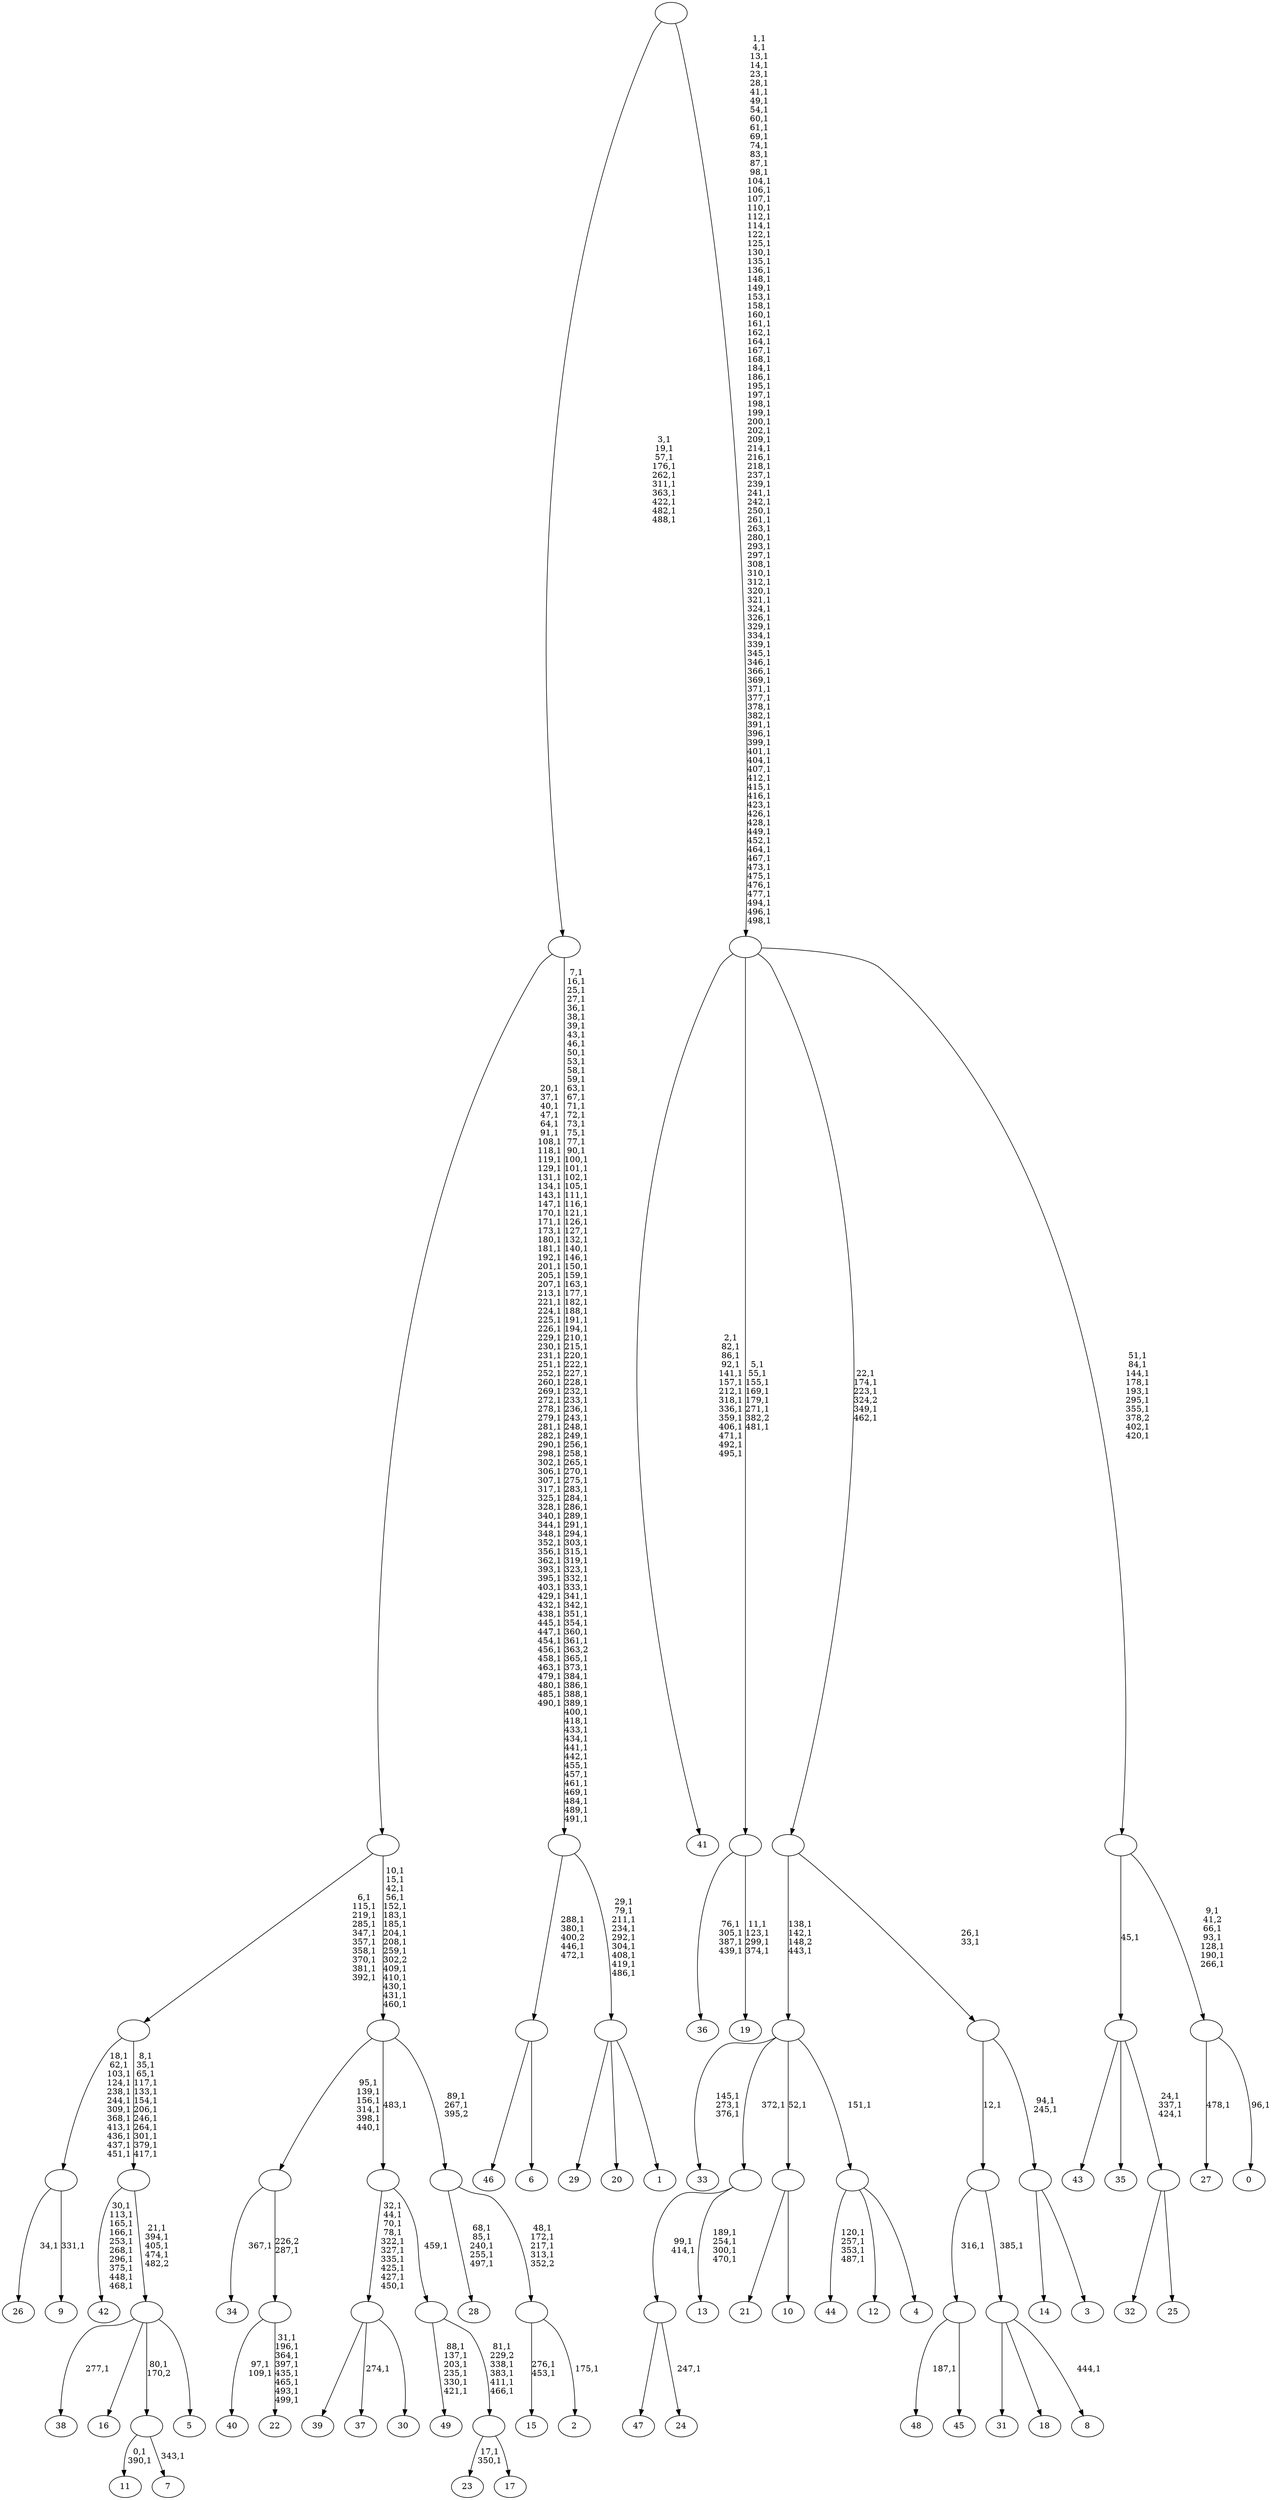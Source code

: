 digraph T {
	550 [label="49"]
	543 [label="48"]
	541 [label="47"]
	540 [label="46"]
	539 [label="45"]
	538 [label=""]
	537 [label="44"]
	532 [label="43"]
	531 [label="42"]
	520 [label="41"]
	505 [label="40"]
	502 [label="39"]
	501 [label="38"]
	499 [label="37"]
	497 [label="36"]
	492 [label="35"]
	491 [label="34"]
	489 [label="33"]
	485 [label="32"]
	484 [label="31"]
	483 [label="30"]
	482 [label=""]
	472 [label="29"]
	471 [label="28"]
	465 [label="27"]
	463 [label="26"]
	461 [label="25"]
	460 [label=""]
	457 [label=""]
	456 [label="24"]
	454 [label=""]
	452 [label="23"]
	449 [label="22"]
	440 [label=""]
	439 [label=""]
	433 [label="21"]
	432 [label="20"]
	431 [label="19"]
	426 [label=""]
	419 [label="18"]
	418 [label="17"]
	417 [label=""]
	412 [label=""]
	411 [label=""]
	410 [label="16"]
	409 [label="15"]
	406 [label="14"]
	405 [label="13"]
	400 [label=""]
	399 [label="12"]
	398 [label="11"]
	395 [label="10"]
	394 [label=""]
	393 [label="9"]
	391 [label=""]
	379 [label="8"]
	377 [label=""]
	376 [label=""]
	375 [label="7"]
	373 [label=""]
	372 [label="6"]
	371 [label=""]
	367 [label="5"]
	366 [label=""]
	362 [label=""]
	350 [label=""]
	340 [label="4"]
	339 [label=""]
	338 [label=""]
	335 [label="3"]
	334 [label=""]
	332 [label=""]
	330 [label=""]
	325 [label="2"]
	323 [label=""]
	319 [label=""]
	317 [label=""]
	302 [label=""]
	232 [label="1"]
	231 [label=""]
	222 [label=""]
	127 [label=""]
	117 [label="0"]
	115 [label=""]
	109 [label=""]
	100 [label=""]
	0 [label=""]
	538 -> 543 [label="187,1"]
	538 -> 539 [label=""]
	482 -> 499 [label="274,1"]
	482 -> 502 [label=""]
	482 -> 483 [label=""]
	460 -> 485 [label=""]
	460 -> 461 [label=""]
	457 -> 460 [label="24,1\n337,1\n424,1"]
	457 -> 532 [label=""]
	457 -> 492 [label=""]
	454 -> 456 [label="247,1"]
	454 -> 541 [label=""]
	440 -> 449 [label="31,1\n196,1\n364,1\n397,1\n435,1\n465,1\n493,1\n499,1"]
	440 -> 505 [label="97,1\n109,1"]
	439 -> 491 [label="367,1"]
	439 -> 440 [label="226,2\n287,1"]
	426 -> 431 [label="11,1\n123,1\n299,1\n374,1"]
	426 -> 497 [label="76,1\n305,1\n387,1\n439,1"]
	417 -> 452 [label="17,1\n350,1"]
	417 -> 418 [label=""]
	412 -> 417 [label="81,1\n229,2\n338,1\n383,1\n411,1\n466,1"]
	412 -> 550 [label="88,1\n137,1\n203,1\n235,1\n330,1\n421,1"]
	411 -> 482 [label="32,1\n44,1\n70,1\n78,1\n322,1\n327,1\n335,1\n425,1\n427,1\n450,1"]
	411 -> 412 [label="459,1"]
	400 -> 405 [label="189,1\n254,1\n300,1\n470,1"]
	400 -> 454 [label="99,1\n414,1"]
	394 -> 433 [label=""]
	394 -> 395 [label=""]
	391 -> 393 [label="331,1"]
	391 -> 463 [label="34,1"]
	377 -> 379 [label="444,1"]
	377 -> 484 [label=""]
	377 -> 419 [label=""]
	376 -> 538 [label="316,1"]
	376 -> 377 [label="385,1"]
	373 -> 375 [label="343,1"]
	373 -> 398 [label="0,1\n390,1"]
	371 -> 540 [label=""]
	371 -> 372 [label=""]
	366 -> 501 [label="277,1"]
	366 -> 410 [label=""]
	366 -> 373 [label="80,1\n170,2"]
	366 -> 367 [label=""]
	362 -> 366 [label="21,1\n394,1\n405,1\n474,1\n482,2"]
	362 -> 531 [label="30,1\n113,1\n165,1\n166,1\n253,1\n268,1\n296,1\n375,1\n448,1\n468,1"]
	350 -> 362 [label="8,1\n35,1\n65,1\n117,1\n133,1\n154,1\n206,1\n246,1\n264,1\n301,1\n379,1\n417,1"]
	350 -> 391 [label="18,1\n62,1\n103,1\n124,1\n238,1\n244,1\n309,1\n368,1\n413,1\n436,1\n437,1\n451,1"]
	339 -> 537 [label="120,1\n257,1\n353,1\n487,1"]
	339 -> 399 [label=""]
	339 -> 340 [label=""]
	338 -> 489 [label="145,1\n273,1\n376,1"]
	338 -> 400 [label="372,1"]
	338 -> 394 [label="52,1"]
	338 -> 339 [label="151,1"]
	334 -> 406 [label=""]
	334 -> 335 [label=""]
	332 -> 334 [label="94,1\n245,1"]
	332 -> 376 [label="12,1"]
	330 -> 332 [label="26,1\n33,1"]
	330 -> 338 [label="138,1\n142,1\n148,2\n443,1"]
	323 -> 325 [label="175,1"]
	323 -> 409 [label="276,1\n453,1"]
	319 -> 323 [label="48,1\n172,1\n217,1\n313,1\n352,2"]
	319 -> 471 [label="68,1\n85,1\n240,1\n255,1\n497,1"]
	317 -> 319 [label="89,1\n267,1\n395,2"]
	317 -> 439 [label="95,1\n139,1\n156,1\n314,1\n398,1\n440,1"]
	317 -> 411 [label="483,1"]
	302 -> 317 [label="10,1\n15,1\n42,1\n56,1\n152,1\n183,1\n185,1\n204,1\n208,1\n259,1\n302,2\n409,1\n410,1\n430,1\n431,1\n460,1"]
	302 -> 350 [label="6,1\n115,1\n219,1\n285,1\n347,1\n357,1\n358,1\n370,1\n381,1\n392,1"]
	231 -> 472 [label=""]
	231 -> 432 [label=""]
	231 -> 232 [label=""]
	222 -> 231 [label="29,1\n79,1\n211,1\n234,1\n292,1\n304,1\n408,1\n419,1\n486,1"]
	222 -> 371 [label="288,1\n380,1\n400,2\n446,1\n472,1"]
	127 -> 222 [label="7,1\n16,1\n25,1\n27,1\n36,1\n38,1\n39,1\n43,1\n46,1\n50,1\n53,1\n58,1\n59,1\n63,1\n67,1\n71,1\n72,1\n73,1\n75,1\n77,1\n90,1\n100,1\n101,1\n102,1\n105,1\n111,1\n116,1\n121,1\n126,1\n127,1\n132,1\n140,1\n146,1\n150,1\n159,1\n163,1\n177,1\n182,1\n188,1\n191,1\n194,1\n210,1\n215,1\n220,1\n222,1\n227,1\n228,1\n232,1\n233,1\n236,1\n243,1\n248,1\n249,1\n256,1\n258,1\n265,1\n270,1\n275,1\n283,1\n284,1\n286,1\n289,1\n291,1\n294,1\n303,1\n315,1\n319,1\n323,1\n332,1\n333,1\n341,1\n342,1\n351,1\n354,1\n360,1\n361,1\n363,2\n365,1\n373,1\n384,1\n386,1\n388,1\n389,1\n400,1\n418,1\n433,1\n434,1\n441,1\n442,1\n455,1\n457,1\n461,1\n469,1\n484,1\n489,1\n491,1"]
	127 -> 302 [label="20,1\n37,1\n40,1\n47,1\n64,1\n91,1\n108,1\n118,1\n119,1\n129,1\n131,1\n134,1\n143,1\n147,1\n170,1\n171,1\n173,1\n180,1\n181,1\n192,1\n201,1\n205,1\n207,1\n213,1\n221,1\n224,1\n225,1\n226,1\n229,1\n230,1\n231,1\n251,1\n252,1\n260,1\n269,1\n272,1\n278,1\n279,1\n281,1\n282,1\n290,1\n298,1\n302,1\n306,1\n307,1\n317,1\n325,1\n328,1\n340,1\n344,1\n348,1\n352,1\n356,1\n362,1\n393,1\n395,1\n403,1\n429,1\n432,1\n438,1\n445,1\n447,1\n454,1\n456,1\n458,1\n463,1\n479,1\n480,1\n485,1\n490,1"]
	115 -> 117 [label="96,1"]
	115 -> 465 [label="478,1"]
	109 -> 115 [label="9,1\n41,2\n66,1\n93,1\n128,1\n190,1\n266,1"]
	109 -> 457 [label="45,1"]
	100 -> 109 [label="51,1\n84,1\n144,1\n178,1\n193,1\n295,1\n355,1\n378,2\n402,1\n420,1"]
	100 -> 330 [label="22,1\n174,1\n223,1\n324,2\n349,1\n462,1"]
	100 -> 426 [label="5,1\n55,1\n155,1\n169,1\n179,1\n271,1\n382,2\n481,1"]
	100 -> 520 [label="2,1\n82,1\n86,1\n92,1\n141,1\n157,1\n212,1\n318,1\n336,1\n359,1\n406,1\n471,1\n492,1\n495,1"]
	0 -> 100 [label="1,1\n4,1\n13,1\n14,1\n23,1\n28,1\n41,1\n49,1\n54,1\n60,1\n61,1\n69,1\n74,1\n83,1\n87,1\n98,1\n104,1\n106,1\n107,1\n110,1\n112,1\n114,1\n122,1\n125,1\n130,1\n135,1\n136,1\n148,1\n149,1\n153,1\n158,1\n160,1\n161,1\n162,1\n164,1\n167,1\n168,1\n184,1\n186,1\n195,1\n197,1\n198,1\n199,1\n200,1\n202,1\n209,1\n214,1\n216,1\n218,1\n237,1\n239,1\n241,1\n242,1\n250,1\n261,1\n263,1\n280,1\n293,1\n297,1\n308,1\n310,1\n312,1\n320,1\n321,1\n324,1\n326,1\n329,1\n334,1\n339,1\n345,1\n346,1\n366,1\n369,1\n371,1\n377,1\n378,1\n382,1\n391,1\n396,1\n399,1\n401,1\n404,1\n407,1\n412,1\n415,1\n416,1\n423,1\n426,1\n428,1\n449,1\n452,1\n464,1\n467,1\n473,1\n475,1\n476,1\n477,1\n494,1\n496,1\n498,1"]
	0 -> 127 [label="3,1\n19,1\n57,1\n176,1\n262,1\n311,1\n363,1\n422,1\n482,1\n488,1"]
}
